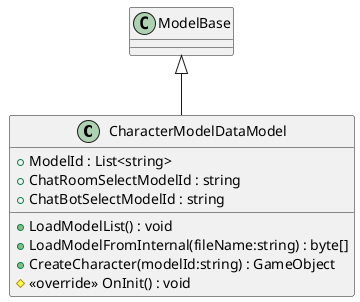 @startuml
class CharacterModelDataModel {
    + ModelId : List<string>
    + ChatRoomSelectModelId : string
    + ChatBotSelectModelId : string
    + LoadModelList() : void
    + LoadModelFromInternal(fileName:string) : byte[]
    + CreateCharacter(modelId:string) : GameObject
    # <<override>> OnInit() : void
}
ModelBase <|-- CharacterModelDataModel
@enduml
